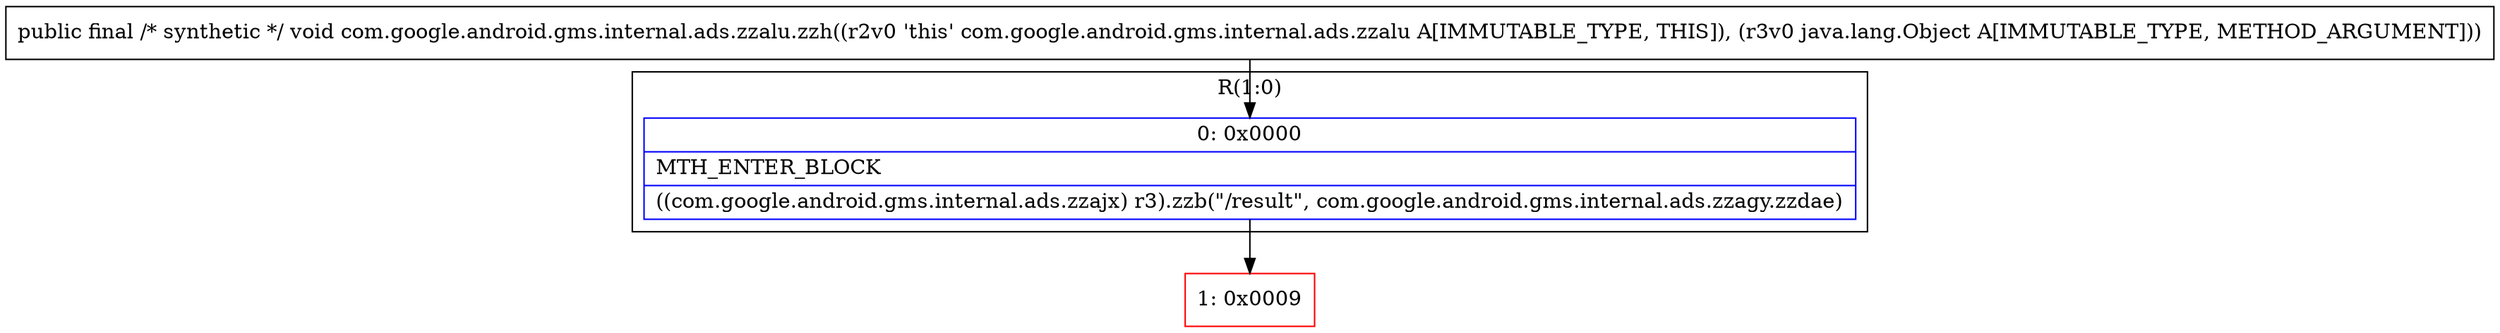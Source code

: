 digraph "CFG forcom.google.android.gms.internal.ads.zzalu.zzh(Ljava\/lang\/Object;)V" {
subgraph cluster_Region_1133400202 {
label = "R(1:0)";
node [shape=record,color=blue];
Node_0 [shape=record,label="{0\:\ 0x0000|MTH_ENTER_BLOCK\l|((com.google.android.gms.internal.ads.zzajx) r3).zzb(\"\/result\", com.google.android.gms.internal.ads.zzagy.zzdae)\l}"];
}
Node_1 [shape=record,color=red,label="{1\:\ 0x0009}"];
MethodNode[shape=record,label="{public final \/* synthetic *\/ void com.google.android.gms.internal.ads.zzalu.zzh((r2v0 'this' com.google.android.gms.internal.ads.zzalu A[IMMUTABLE_TYPE, THIS]), (r3v0 java.lang.Object A[IMMUTABLE_TYPE, METHOD_ARGUMENT])) }"];
MethodNode -> Node_0;
Node_0 -> Node_1;
}

